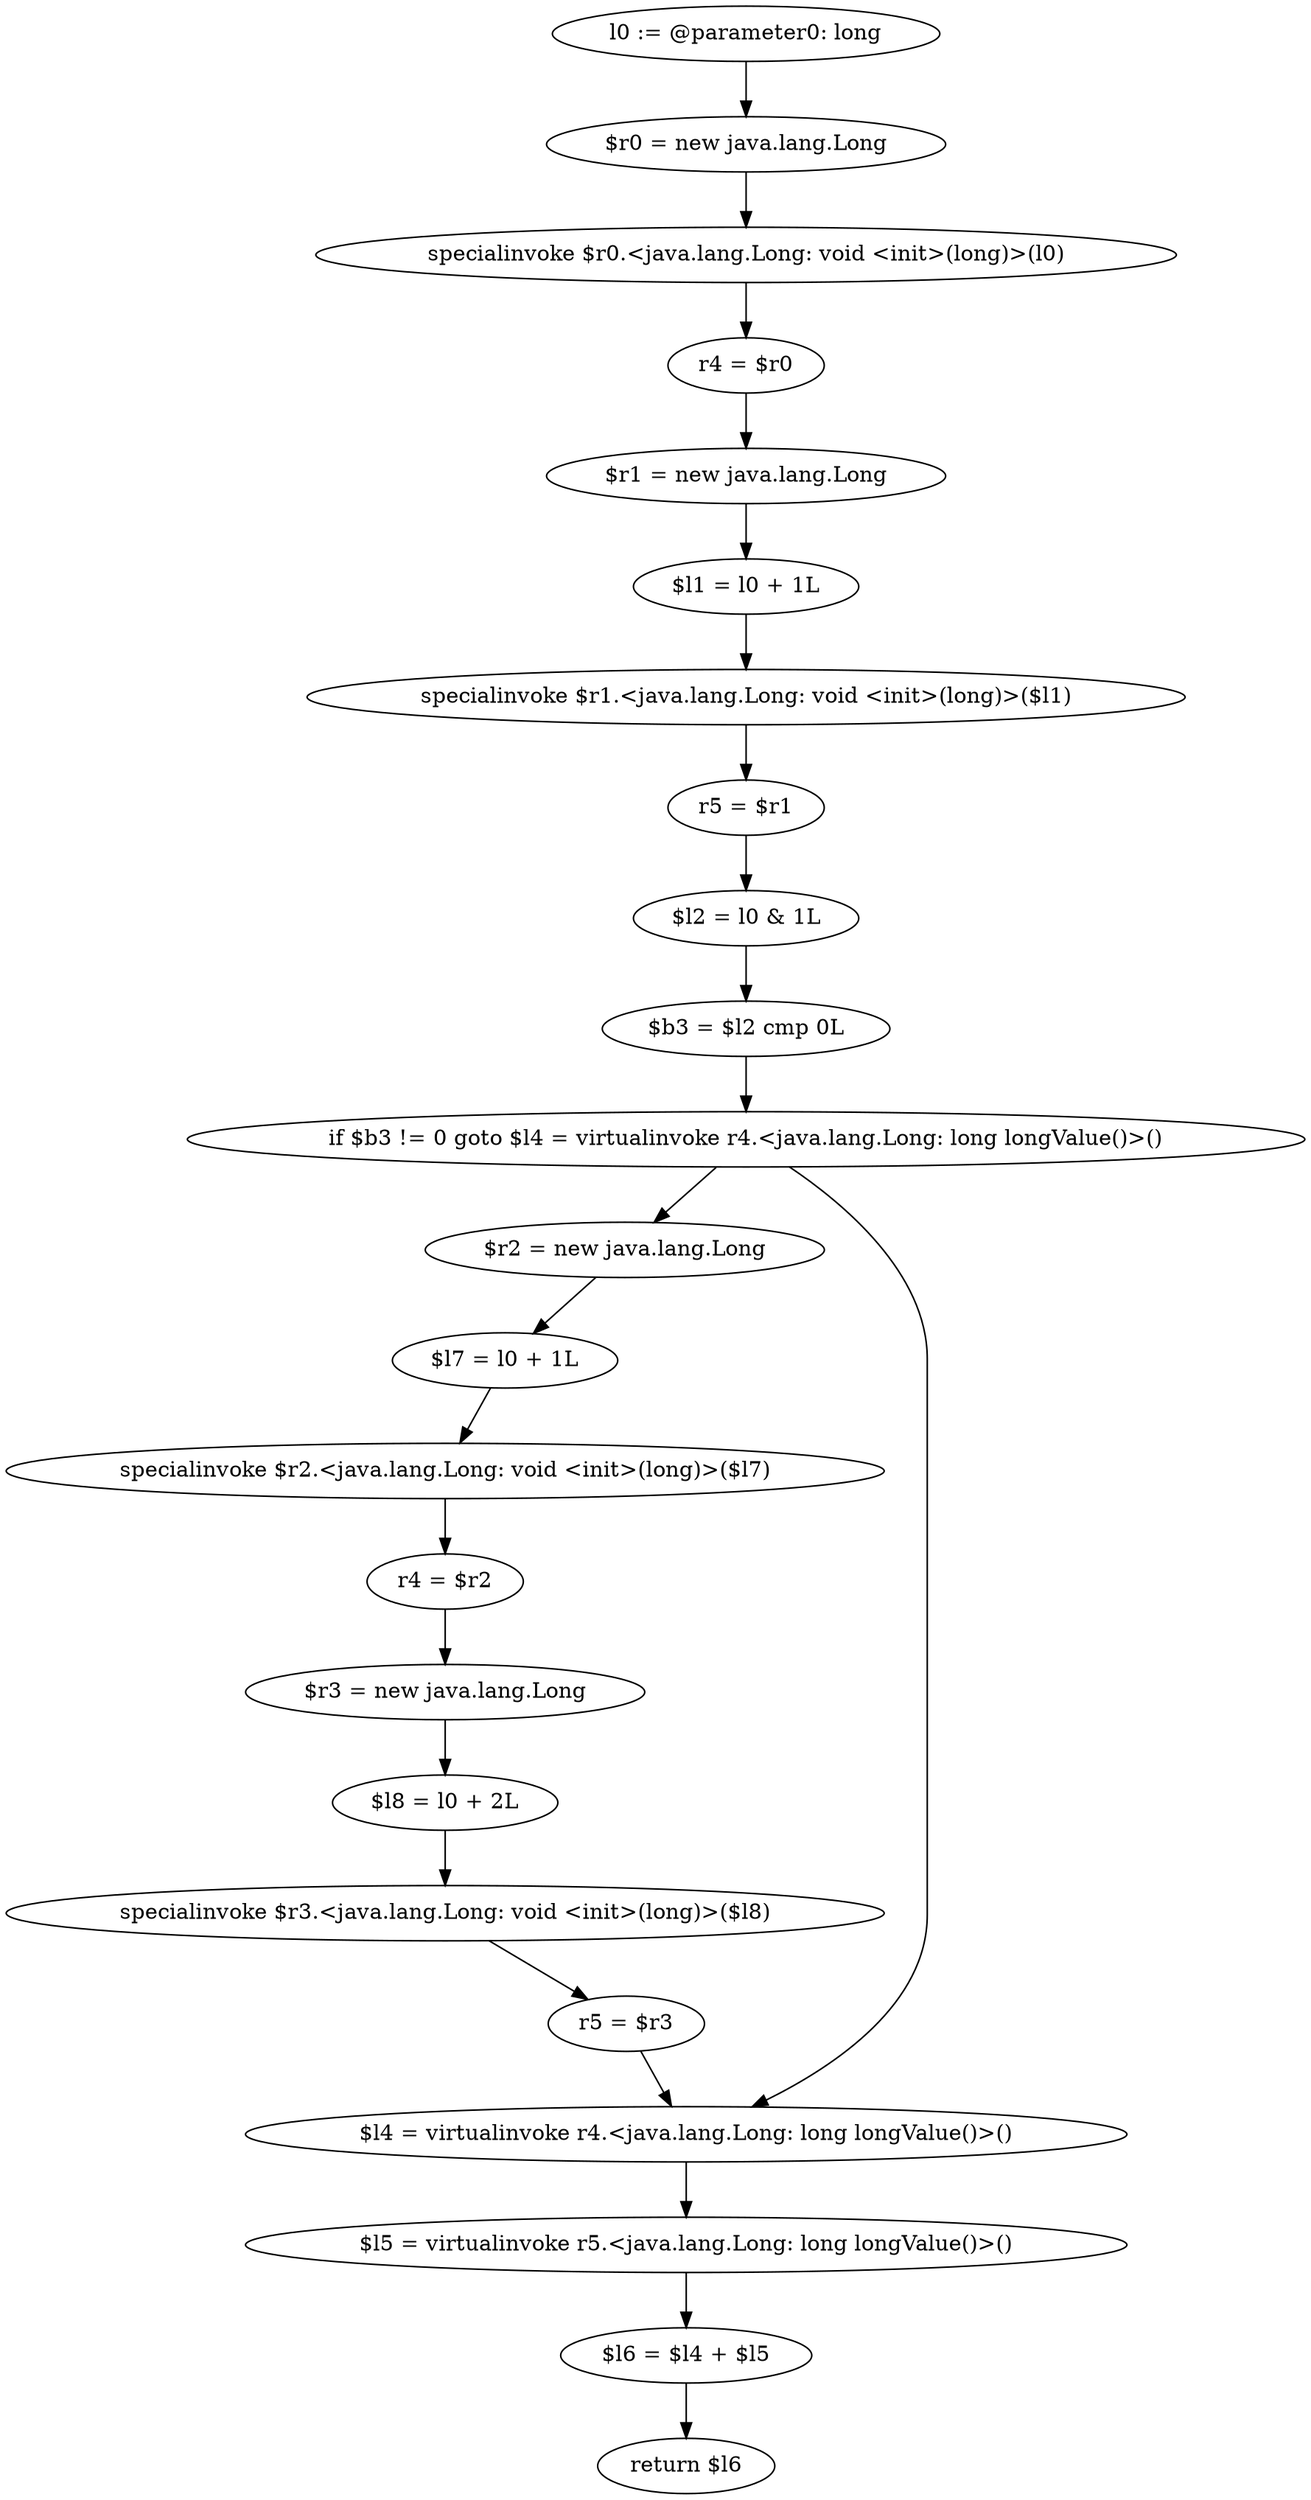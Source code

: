 digraph "unitGraph" {
    "l0 := @parameter0: long"
    "$r0 = new java.lang.Long"
    "specialinvoke $r0.<java.lang.Long: void <init>(long)>(l0)"
    "r4 = $r0"
    "$r1 = new java.lang.Long"
    "$l1 = l0 + 1L"
    "specialinvoke $r1.<java.lang.Long: void <init>(long)>($l1)"
    "r5 = $r1"
    "$l2 = l0 & 1L"
    "$b3 = $l2 cmp 0L"
    "if $b3 != 0 goto $l4 = virtualinvoke r4.<java.lang.Long: long longValue()>()"
    "$r2 = new java.lang.Long"
    "$l7 = l0 + 1L"
    "specialinvoke $r2.<java.lang.Long: void <init>(long)>($l7)"
    "r4 = $r2"
    "$r3 = new java.lang.Long"
    "$l8 = l0 + 2L"
    "specialinvoke $r3.<java.lang.Long: void <init>(long)>($l8)"
    "r5 = $r3"
    "$l4 = virtualinvoke r4.<java.lang.Long: long longValue()>()"
    "$l5 = virtualinvoke r5.<java.lang.Long: long longValue()>()"
    "$l6 = $l4 + $l5"
    "return $l6"
    "l0 := @parameter0: long"->"$r0 = new java.lang.Long";
    "$r0 = new java.lang.Long"->"specialinvoke $r0.<java.lang.Long: void <init>(long)>(l0)";
    "specialinvoke $r0.<java.lang.Long: void <init>(long)>(l0)"->"r4 = $r0";
    "r4 = $r0"->"$r1 = new java.lang.Long";
    "$r1 = new java.lang.Long"->"$l1 = l0 + 1L";
    "$l1 = l0 + 1L"->"specialinvoke $r1.<java.lang.Long: void <init>(long)>($l1)";
    "specialinvoke $r1.<java.lang.Long: void <init>(long)>($l1)"->"r5 = $r1";
    "r5 = $r1"->"$l2 = l0 & 1L";
    "$l2 = l0 & 1L"->"$b3 = $l2 cmp 0L";
    "$b3 = $l2 cmp 0L"->"if $b3 != 0 goto $l4 = virtualinvoke r4.<java.lang.Long: long longValue()>()";
    "if $b3 != 0 goto $l4 = virtualinvoke r4.<java.lang.Long: long longValue()>()"->"$r2 = new java.lang.Long";
    "if $b3 != 0 goto $l4 = virtualinvoke r4.<java.lang.Long: long longValue()>()"->"$l4 = virtualinvoke r4.<java.lang.Long: long longValue()>()";
    "$r2 = new java.lang.Long"->"$l7 = l0 + 1L";
    "$l7 = l0 + 1L"->"specialinvoke $r2.<java.lang.Long: void <init>(long)>($l7)";
    "specialinvoke $r2.<java.lang.Long: void <init>(long)>($l7)"->"r4 = $r2";
    "r4 = $r2"->"$r3 = new java.lang.Long";
    "$r3 = new java.lang.Long"->"$l8 = l0 + 2L";
    "$l8 = l0 + 2L"->"specialinvoke $r3.<java.lang.Long: void <init>(long)>($l8)";
    "specialinvoke $r3.<java.lang.Long: void <init>(long)>($l8)"->"r5 = $r3";
    "r5 = $r3"->"$l4 = virtualinvoke r4.<java.lang.Long: long longValue()>()";
    "$l4 = virtualinvoke r4.<java.lang.Long: long longValue()>()"->"$l5 = virtualinvoke r5.<java.lang.Long: long longValue()>()";
    "$l5 = virtualinvoke r5.<java.lang.Long: long longValue()>()"->"$l6 = $l4 + $l5";
    "$l6 = $l4 + $l5"->"return $l6";
}
